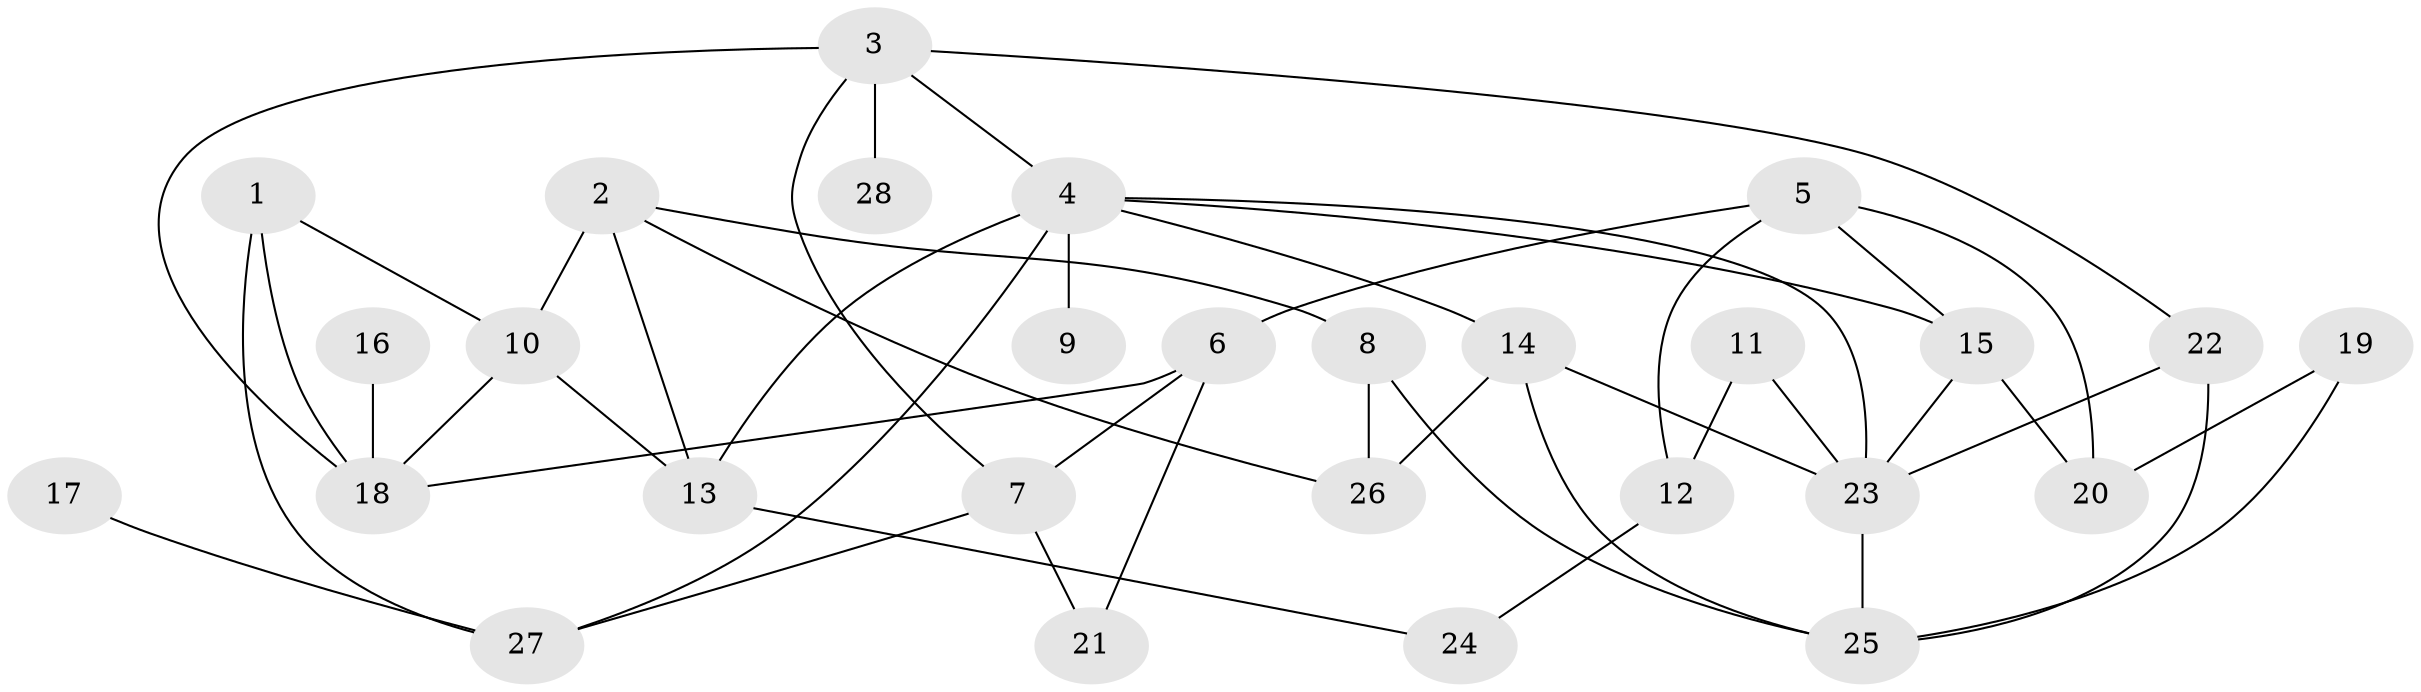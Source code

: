 // original degree distribution, {4: 0.14285714285714285, 5: 0.10714285714285714, 3: 0.21428571428571427, 6: 0.017857142857142856, 7: 0.03571428571428571, 1: 0.17857142857142858, 2: 0.30357142857142855}
// Generated by graph-tools (version 1.1) at 2025/36/03/04/25 23:36:01]
// undirected, 28 vertices, 47 edges
graph export_dot {
  node [color=gray90,style=filled];
  1;
  2;
  3;
  4;
  5;
  6;
  7;
  8;
  9;
  10;
  11;
  12;
  13;
  14;
  15;
  16;
  17;
  18;
  19;
  20;
  21;
  22;
  23;
  24;
  25;
  26;
  27;
  28;
  1 -- 10 [weight=1.0];
  1 -- 18 [weight=1.0];
  1 -- 27 [weight=1.0];
  2 -- 8 [weight=1.0];
  2 -- 10 [weight=2.0];
  2 -- 13 [weight=1.0];
  2 -- 26 [weight=1.0];
  3 -- 4 [weight=1.0];
  3 -- 7 [weight=1.0];
  3 -- 18 [weight=1.0];
  3 -- 22 [weight=1.0];
  3 -- 28 [weight=1.0];
  4 -- 9 [weight=1.0];
  4 -- 13 [weight=1.0];
  4 -- 14 [weight=1.0];
  4 -- 15 [weight=1.0];
  4 -- 23 [weight=1.0];
  4 -- 27 [weight=1.0];
  5 -- 6 [weight=3.0];
  5 -- 12 [weight=1.0];
  5 -- 15 [weight=3.0];
  5 -- 20 [weight=1.0];
  6 -- 7 [weight=1.0];
  6 -- 18 [weight=1.0];
  6 -- 21 [weight=1.0];
  7 -- 21 [weight=1.0];
  7 -- 27 [weight=1.0];
  8 -- 25 [weight=1.0];
  8 -- 26 [weight=1.0];
  10 -- 13 [weight=1.0];
  10 -- 18 [weight=1.0];
  11 -- 12 [weight=1.0];
  11 -- 23 [weight=1.0];
  12 -- 24 [weight=1.0];
  13 -- 24 [weight=1.0];
  14 -- 23 [weight=1.0];
  14 -- 25 [weight=1.0];
  14 -- 26 [weight=2.0];
  15 -- 20 [weight=1.0];
  15 -- 23 [weight=1.0];
  16 -- 18 [weight=1.0];
  17 -- 27 [weight=1.0];
  19 -- 20 [weight=1.0];
  19 -- 25 [weight=1.0];
  22 -- 23 [weight=1.0];
  22 -- 25 [weight=1.0];
  23 -- 25 [weight=1.0];
}
